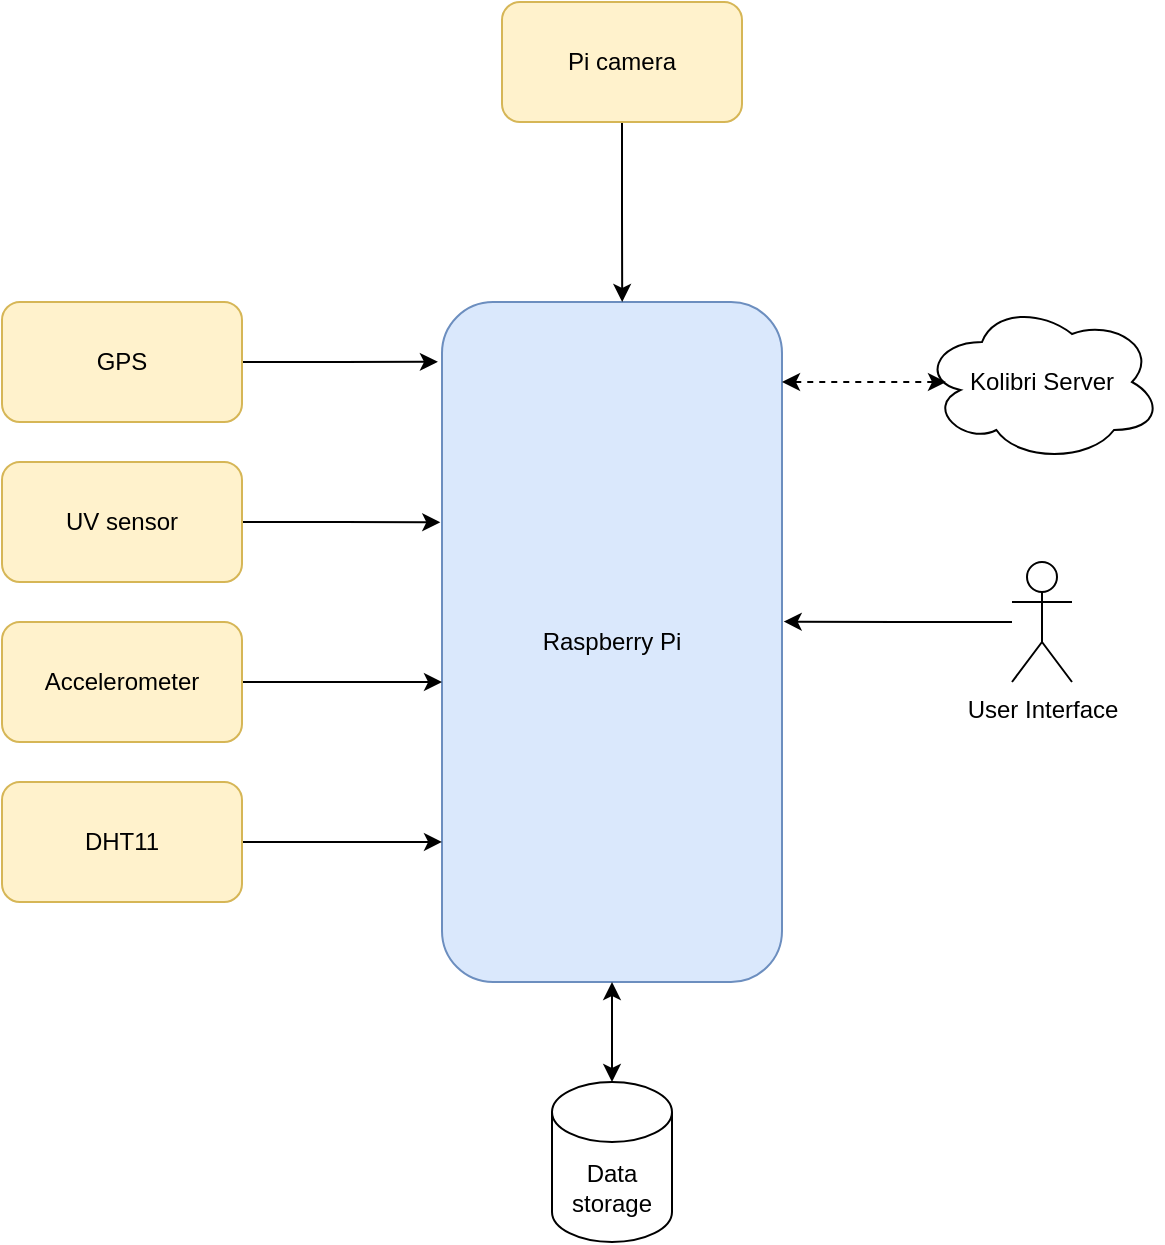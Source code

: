 <mxfile version="20.8.16" type="device"><diagram name="Page-1" id="cajAn99giVPuk-oTSWC4"><mxGraphModel dx="1118" dy="772" grid="1" gridSize="10" guides="1" tooltips="1" connect="1" arrows="1" fold="1" page="1" pageScale="1" pageWidth="850" pageHeight="1100" math="0" shadow="0"><root><mxCell id="0"/><mxCell id="1" parent="0"/><mxCell id="be0tc135H2y37BmcAIPS-1" value="Raspberry Pi" style="rounded=1;whiteSpace=wrap;html=1;fillColor=#dae8fc;strokeColor=#6c8ebf;" parent="1" vertex="1"><mxGeometry x="260" y="280" width="170" height="340" as="geometry"/></mxCell><mxCell id="be0tc135H2y37BmcAIPS-9" style="edgeStyle=orthogonalEdgeStyle;rounded=0;orthogonalLoop=1;jettySize=auto;html=1;entryX=0.53;entryY=0;entryDx=0;entryDy=0;entryPerimeter=0;" parent="1" source="be0tc135H2y37BmcAIPS-2" target="be0tc135H2y37BmcAIPS-1" edge="1"><mxGeometry relative="1" as="geometry"/></mxCell><mxCell id="be0tc135H2y37BmcAIPS-2" value="Pi camera" style="rounded=1;whiteSpace=wrap;html=1;fillColor=#fff2cc;strokeColor=#d6b656;" parent="1" vertex="1"><mxGeometry x="290" y="130" width="120" height="60" as="geometry"/></mxCell><mxCell id="be0tc135H2y37BmcAIPS-6" style="edgeStyle=orthogonalEdgeStyle;rounded=0;orthogonalLoop=1;jettySize=auto;html=1;entryX=-0.012;entryY=0.088;entryDx=0;entryDy=0;entryPerimeter=0;" parent="1" source="be0tc135H2y37BmcAIPS-3" target="be0tc135H2y37BmcAIPS-1" edge="1"><mxGeometry relative="1" as="geometry"/></mxCell><mxCell id="be0tc135H2y37BmcAIPS-3" value="GPS" style="rounded=1;whiteSpace=wrap;html=1;fillColor=#fff2cc;strokeColor=#d6b656;" parent="1" vertex="1"><mxGeometry x="40" y="280" width="120" height="60" as="geometry"/></mxCell><mxCell id="zeitSikWwYLpGnnroZeE-5" style="edgeStyle=orthogonalEdgeStyle;rounded=0;orthogonalLoop=1;jettySize=auto;html=1;entryX=-0.005;entryY=0.324;entryDx=0;entryDy=0;entryPerimeter=0;" edge="1" parent="1" source="be0tc135H2y37BmcAIPS-4" target="be0tc135H2y37BmcAIPS-1"><mxGeometry relative="1" as="geometry"/></mxCell><mxCell id="be0tc135H2y37BmcAIPS-4" value="UV sensor" style="rounded=1;whiteSpace=wrap;html=1;fillColor=#fff2cc;strokeColor=#d6b656;" parent="1" vertex="1"><mxGeometry x="40" y="360" width="120" height="60" as="geometry"/></mxCell><mxCell id="zeitSikWwYLpGnnroZeE-4" style="edgeStyle=orthogonalEdgeStyle;rounded=0;orthogonalLoop=1;jettySize=auto;html=1;entryX=0;entryY=0.559;entryDx=0;entryDy=0;entryPerimeter=0;" edge="1" parent="1" source="be0tc135H2y37BmcAIPS-5" target="be0tc135H2y37BmcAIPS-1"><mxGeometry relative="1" as="geometry"/></mxCell><mxCell id="be0tc135H2y37BmcAIPS-5" value="Accelerometer" style="rounded=1;whiteSpace=wrap;html=1;fillColor=#fff2cc;strokeColor=#d6b656;" parent="1" vertex="1"><mxGeometry x="40" y="440" width="120" height="60" as="geometry"/></mxCell><mxCell id="be0tc135H2y37BmcAIPS-12" value="" style="endArrow=classic;startArrow=classic;html=1;rounded=0;entryX=0.5;entryY=1;entryDx=0;entryDy=0;" parent="1" target="be0tc135H2y37BmcAIPS-1" edge="1"><mxGeometry width="50" height="50" relative="1" as="geometry"><mxPoint x="345" y="670" as="sourcePoint"/><mxPoint x="390" y="630" as="targetPoint"/></mxGeometry></mxCell><mxCell id="be0tc135H2y37BmcAIPS-13" value="Kolibri Server" style="ellipse;shape=cloud;whiteSpace=wrap;html=1;" parent="1" vertex="1"><mxGeometry x="500" y="280" width="120" height="80" as="geometry"/></mxCell><mxCell id="be0tc135H2y37BmcAIPS-15" value="" style="endArrow=classic;startArrow=classic;html=1;rounded=0;entryX=0.5;entryY=1;entryDx=0;entryDy=0;exitX=0.1;exitY=0.5;exitDx=0;exitDy=0;exitPerimeter=0;dashed=1;" parent="1" source="be0tc135H2y37BmcAIPS-13" edge="1"><mxGeometry width="50" height="50" relative="1" as="geometry"><mxPoint x="430" y="410" as="sourcePoint"/><mxPoint x="430" y="320" as="targetPoint"/></mxGeometry></mxCell><mxCell id="zeitSikWwYLpGnnroZeE-3" style="edgeStyle=orthogonalEdgeStyle;rounded=0;orthogonalLoop=1;jettySize=auto;html=1;entryX=0;entryY=0.794;entryDx=0;entryDy=0;entryPerimeter=0;" edge="1" parent="1" source="zeitSikWwYLpGnnroZeE-1" target="be0tc135H2y37BmcAIPS-1"><mxGeometry relative="1" as="geometry"/></mxCell><mxCell id="zeitSikWwYLpGnnroZeE-1" value="DHT11" style="rounded=1;whiteSpace=wrap;html=1;fillColor=#fff2cc;strokeColor=#d6b656;" vertex="1" parent="1"><mxGeometry x="40" y="520" width="120" height="60" as="geometry"/></mxCell><mxCell id="zeitSikWwYLpGnnroZeE-6" value="Data&lt;br&gt;storage" style="shape=cylinder3;whiteSpace=wrap;html=1;boundedLbl=1;backgroundOutline=1;size=15;" vertex="1" parent="1"><mxGeometry x="315" y="670" width="60" height="80" as="geometry"/></mxCell><mxCell id="zeitSikWwYLpGnnroZeE-10" style="edgeStyle=orthogonalEdgeStyle;rounded=0;orthogonalLoop=1;jettySize=auto;html=1;entryX=1.005;entryY=0.47;entryDx=0;entryDy=0;entryPerimeter=0;" edge="1" parent="1" source="zeitSikWwYLpGnnroZeE-9" target="be0tc135H2y37BmcAIPS-1"><mxGeometry relative="1" as="geometry"/></mxCell><mxCell id="zeitSikWwYLpGnnroZeE-9" value="User Interface" style="shape=umlActor;verticalLabelPosition=bottom;verticalAlign=top;html=1;outlineConnect=0;" vertex="1" parent="1"><mxGeometry x="545" y="410" width="30" height="60" as="geometry"/></mxCell></root></mxGraphModel></diagram></mxfile>